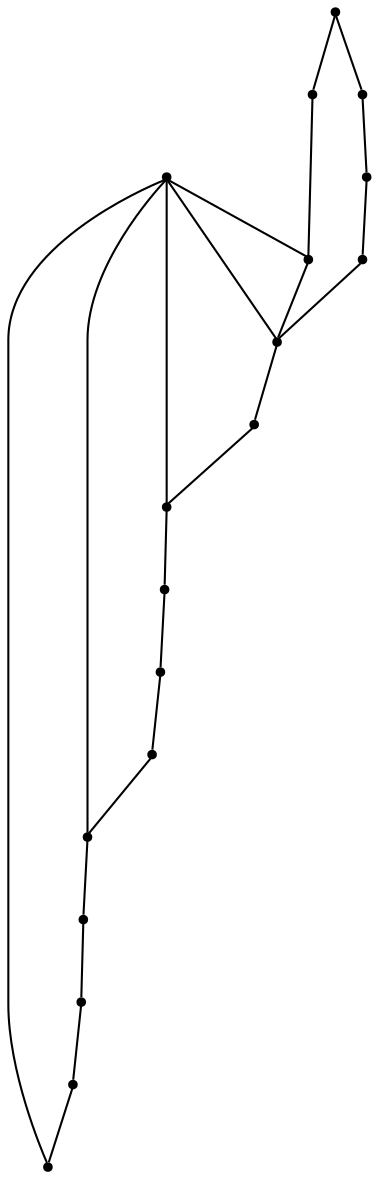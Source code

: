 graph {
  node [shape=point,comment="{\"directed\":false,\"doi\":\"10.4230/LIPIcs.GD.2024.30\",\"figure\":\"16 (6)\"}"]

  v0 [pos="1167.309084103028,2474.6695369987347"]
  v1 [pos="1161.6241280248892,2506.9165757907012"]
  v2 [pos="1161.6241280248892,2442.4268216843184"]
  v3 [pos="1145.2446472250288,2535.2717218208027"]
  v4 [pos="1145.2446472250288,2414.0676064988756"]
  v5 [pos="1120.162716656369,2556.318410535494"]
  v6 [pos="1120.162716656369,2393.0209177841843"]
  v7 [pos="1089.3875625550984,2567.5187606127693"]
  v8 [pos="1025.8575487834412,2393.0209177841843"]
  v9 [pos="1089.3833652320586,2381.8246368622504"]
  v10 [pos="1056.1575786357882,2567.5187606127693"]
  v11 [pos="984.392003687685,2442.4268216843184"]
  v12 [pos="1056.6368366119477,2381.8246368622504"]
  v13 [pos="1025.8575487834412,2556.318410535494"]
  v14 [pos="1000.7714844875454,2535.2717218208027"]
  v15 [pos="1000.7714844875454,2414.0676064988756"]
  v16 [pos="984.392003687685,2506.9165757907012"]
  v17 [pos="978.7112449325859,2474.6695369987347"]

  v0 -- v1 [id="-1",pos="1167.309084103028,2474.6695369987347 1161.6241280248892,2506.9165757907012 1161.6241280248892,2506.9165757907012 1161.6241280248892,2506.9165757907012"]
  v17 -- v11 [id="-2",pos="978.7112449325859,2474.6695369987347 984.392003687685,2442.4268216843184 984.392003687685,2442.4268216843184 984.392003687685,2442.4268216843184"]
  v11 -- v5 [id="-3",pos="984.392003687685,2442.4268216843184 1120.162716656369,2556.318410535494 1120.162716656369,2556.318410535494 1120.162716656369,2556.318410535494"]
  v16 -- v17 [id="-4",pos="984.392003687685,2506.9165757907012 978.7112449325859,2474.6695369987347 978.7112449325859,2474.6695369987347 978.7112449325859,2474.6695369987347"]
  v11 -- v15 [id="-5",pos="984.392003687685,2442.4268216843184 1000.7714844875454,2414.0676064988756 1000.7714844875454,2414.0676064988756 1000.7714844875454,2414.0676064988756"]
  v14 -- v16 [id="-6",pos="1000.7714844875454,2535.2717218208027 984.392003687685,2506.9165757907012 984.392003687685,2506.9165757907012 984.392003687685,2506.9165757907012"]
  v15 -- v8 [id="-7",pos="1000.7714844875454,2414.0676064988756 1025.8575487834412,2393.0209177841843 1025.8575487834412,2393.0209177841843 1025.8575487834412,2393.0209177841843"]
  v13 -- v10 [id="-8",pos="1025.8575487834412,2556.318410535494 1056.1575786357882,2567.5187606127693 1056.1575786357882,2567.5187606127693 1056.1575786357882,2567.5187606127693"]
  v10 -- v7 [id="-9",pos="1056.1575786357882,2567.5187606127693 1089.3875625550984,2567.5187606127693 1089.3875625550984,2567.5187606127693 1089.3875625550984,2567.5187606127693"]
  v13 -- v14 [id="-10",pos="1025.8575487834412,2556.318410535494 1000.7714844875454,2535.2717218208027 1000.7714844875454,2535.2717218208027 1000.7714844875454,2535.2717218208027"]
  v8 -- v12 [id="-11",pos="1025.8575487834412,2393.0209177841843 1056.6368366119477,2381.8246368622504 1056.6368366119477,2381.8246368622504 1056.6368366119477,2381.8246368622504"]
  v12 -- v9 [id="-14",pos="1056.6368366119477,2381.8246368622504 1089.3833652320586,2381.8246368622504 1089.3833652320586,2381.8246368622504 1089.3833652320586,2381.8246368622504"]
  v7 -- v11 [id="-15",pos="1089.3875625550984,2567.5187606127693 984.392003687685,2442.4268216843184 984.392003687685,2442.4268216843184 984.392003687685,2442.4268216843184"]
  v9 -- v6 [id="-18",pos="1089.3833652320586,2381.8246368622504 1120.162716656369,2393.0209177841843 1120.162716656369,2393.0209177841843 1120.162716656369,2393.0209177841843"]
  v5 -- v4 [id="-19",pos="1120.162716656369,2556.318410535494 1145.2446472250288,2414.0676064988756 1145.2446472250288,2414.0676064988756 1145.2446472250288,2414.0676064988756"]
  v5 -- v8 [id="-20",pos="1120.162716656369,2556.318410535494 1025.8575487834412,2393.0209177841843 1025.8575487834412,2393.0209177841843 1025.8575487834412,2393.0209177841843"]
  v5 -- v3 [id="-21",pos="1120.162716656369,2556.318410535494 1145.2446472250288,2535.2717218208027 1145.2446472250288,2535.2717218208027 1145.2446472250288,2535.2717218208027"]
  v5 -- v7 [id="-22",pos="1120.162716656369,2556.318410535494 1089.3875625550984,2567.5187606127693 1089.3875625550984,2567.5187606127693 1089.3875625550984,2567.5187606127693"]
  v6 -- v4 [id="-24",pos="1120.162716656369,2393.0209177841843 1145.2446472250288,2414.0676064988756 1145.2446472250288,2414.0676064988756 1145.2446472250288,2414.0676064988756"]
  v4 -- v2 [id="-26",pos="1145.2446472250288,2414.0676064988756 1161.6241280248892,2442.4268216843184 1161.6241280248892,2442.4268216843184 1161.6241280248892,2442.4268216843184"]
  v1 -- v3 [id="-27",pos="1161.6241280248892,2506.9165757907012 1145.2446472250288,2535.2717218208027 1145.2446472250288,2535.2717218208027 1145.2446472250288,2535.2717218208027"]
  v2 -- v0 [id="-28",pos="1161.6241280248892,2442.4268216843184 1167.309084103028,2474.6695369987347 1167.309084103028,2474.6695369987347 1167.309084103028,2474.6695369987347"]
}